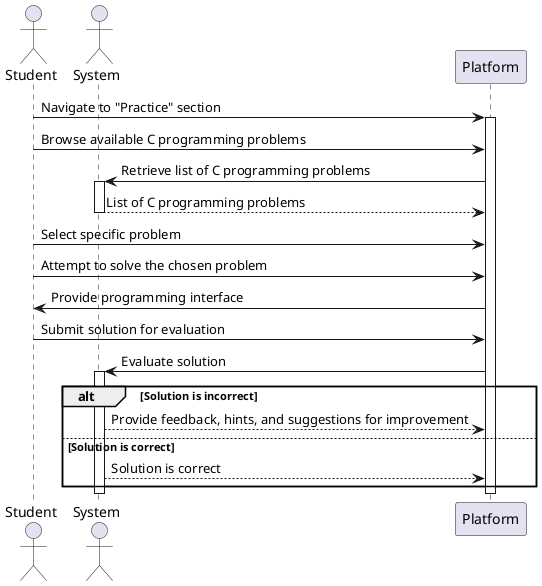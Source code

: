 @startuml
actor Student
actor System

Student -> Platform: Navigate to "Practice" section
activate Platform

Student -> Platform: Browse available C programming problems
Platform -> System: Retrieve list of C programming problems
activate System
Platform <-- System: List of C programming problems
deactivate System

Student -> Platform: Select specific problem
Student -> Platform: Attempt to solve the chosen problem
Platform -> Student: Provide programming interface
Student -> Platform: Submit solution for evaluation
Platform -> System: Evaluate solution
activate System

alt Solution is incorrect
  System --> Platform: Provide feedback, hints, and suggestions for improvement
else Solution is correct
  System --> Platform: Solution is correct
end
deactivate Platform
deactivate System
@enduml
